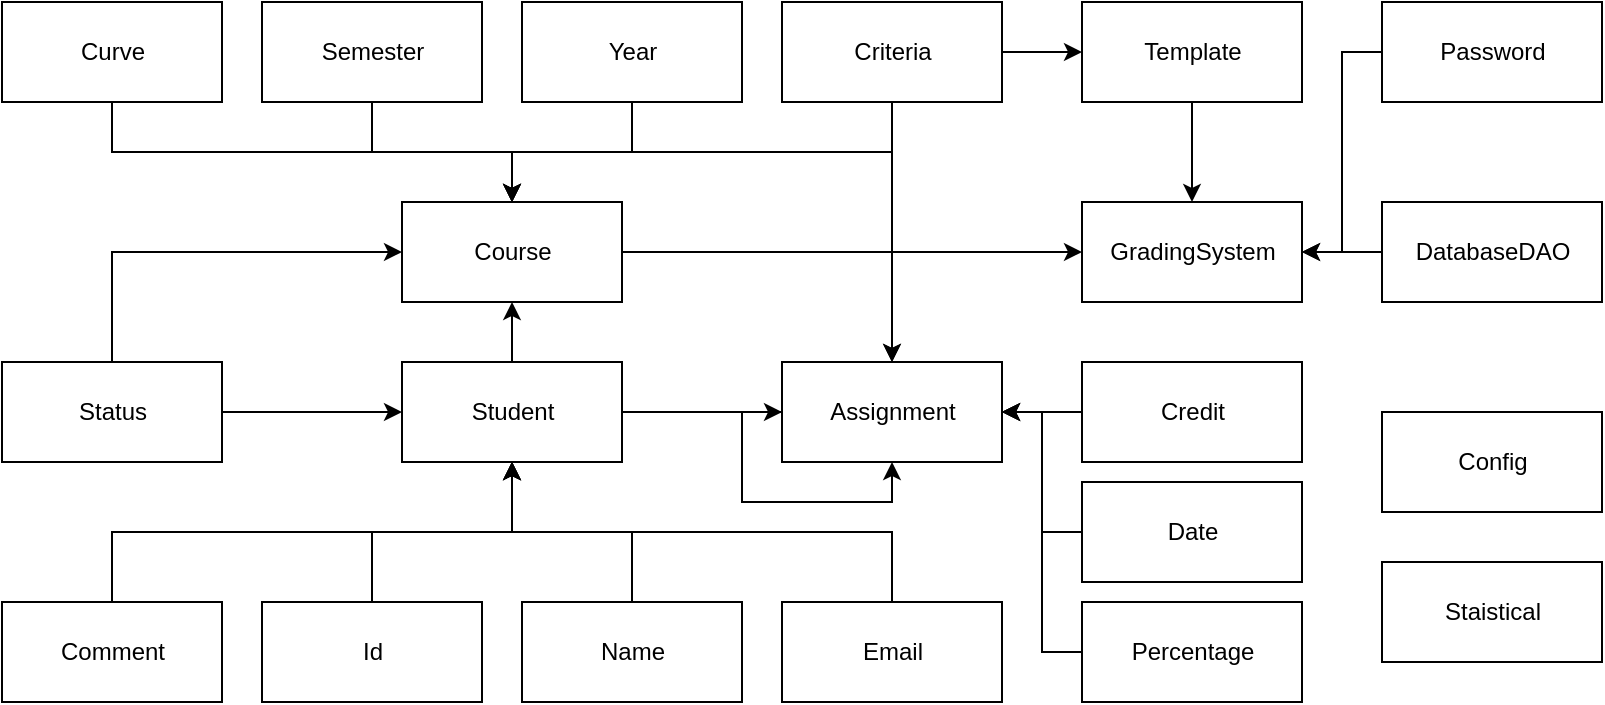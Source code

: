 <mxfile version="12.1.0" type="device" pages="1"><diagram id="Vmxz_oQ0zAqNxiDn2297" name="Page-1"><mxGraphModel dx="944" dy="725" grid="1" gridSize="10" guides="1" tooltips="1" connect="1" arrows="1" fold="1" page="1" pageScale="1" pageWidth="850" pageHeight="1100" math="0" shadow="0"><root><mxCell id="0"/><mxCell id="1" parent="0"/><mxCell id="QTuZ0rvAVYJmhJvo3z0P-57" style="edgeStyle=orthogonalEdgeStyle;rounded=0;orthogonalLoop=1;jettySize=auto;html=1;exitX=0;exitY=0.5;exitDx=0;exitDy=0;entryX=0.5;entryY=1;entryDx=0;entryDy=0;" edge="1" parent="1" source="QTuZ0rvAVYJmhJvo3z0P-20" target="QTuZ0rvAVYJmhJvo3z0P-20"><mxGeometry relative="1" as="geometry"><mxPoint x="510" y="500" as="targetPoint"/></mxGeometry></mxCell><mxCell id="QTuZ0rvAVYJmhJvo3z0P-20" value="Assignment" style="html=1;" vertex="1" parent="1"><mxGeometry x="560" y="520" width="110" height="50" as="geometry"/></mxCell><mxCell id="QTuZ0rvAVYJmhJvo3z0P-42" style="edgeStyle=orthogonalEdgeStyle;rounded=0;orthogonalLoop=1;jettySize=auto;html=1;exitX=0.5;exitY=0;exitDx=0;exitDy=0;entryX=0.5;entryY=1;entryDx=0;entryDy=0;" edge="1" parent="1" source="QTuZ0rvAVYJmhJvo3z0P-21" target="QTuZ0rvAVYJmhJvo3z0P-37"><mxGeometry relative="1" as="geometry"/></mxCell><mxCell id="QTuZ0rvAVYJmhJvo3z0P-21" value="Comment" style="html=1;" vertex="1" parent="1"><mxGeometry x="170" y="640" width="110" height="50" as="geometry"/></mxCell><mxCell id="QTuZ0rvAVYJmhJvo3z0P-22" value="Config" style="html=1;" vertex="1" parent="1"><mxGeometry x="860" y="545" width="110" height="50" as="geometry"/></mxCell><mxCell id="QTuZ0rvAVYJmhJvo3z0P-55" style="edgeStyle=orthogonalEdgeStyle;rounded=0;orthogonalLoop=1;jettySize=auto;html=1;exitX=1;exitY=0.5;exitDx=0;exitDy=0;entryX=0.5;entryY=0;entryDx=0;entryDy=0;" edge="1" parent="1" source="QTuZ0rvAVYJmhJvo3z0P-23" target="QTuZ0rvAVYJmhJvo3z0P-20"><mxGeometry relative="1" as="geometry"/></mxCell><mxCell id="QTuZ0rvAVYJmhJvo3z0P-68" style="edgeStyle=orthogonalEdgeStyle;rounded=0;orthogonalLoop=1;jettySize=auto;html=1;exitX=1;exitY=0.5;exitDx=0;exitDy=0;entryX=0;entryY=0.5;entryDx=0;entryDy=0;" edge="1" parent="1" source="QTuZ0rvAVYJmhJvo3z0P-23" target="QTuZ0rvAVYJmhJvo3z0P-29"><mxGeometry relative="1" as="geometry"/></mxCell><mxCell id="QTuZ0rvAVYJmhJvo3z0P-23" value="Course" style="html=1;" vertex="1" parent="1"><mxGeometry x="370" y="440" width="110" height="50" as="geometry"/></mxCell><mxCell id="QTuZ0rvAVYJmhJvo3z0P-51" style="edgeStyle=orthogonalEdgeStyle;rounded=0;orthogonalLoop=1;jettySize=auto;html=1;exitX=0.5;exitY=1;exitDx=0;exitDy=0;entryX=0.5;entryY=0;entryDx=0;entryDy=0;" edge="1" parent="1" source="QTuZ0rvAVYJmhJvo3z0P-24" target="QTuZ0rvAVYJmhJvo3z0P-23"><mxGeometry relative="1" as="geometry"><mxPoint x="460" y="410" as="targetPoint"/></mxGeometry></mxCell><mxCell id="QTuZ0rvAVYJmhJvo3z0P-60" style="edgeStyle=orthogonalEdgeStyle;rounded=0;orthogonalLoop=1;jettySize=auto;html=1;exitX=1;exitY=0.5;exitDx=0;exitDy=0;entryX=0;entryY=0.5;entryDx=0;entryDy=0;" edge="1" parent="1" source="QTuZ0rvAVYJmhJvo3z0P-24" target="QTuZ0rvAVYJmhJvo3z0P-38"><mxGeometry relative="1" as="geometry"/></mxCell><mxCell id="QTuZ0rvAVYJmhJvo3z0P-66" style="edgeStyle=orthogonalEdgeStyle;rounded=0;orthogonalLoop=1;jettySize=auto;html=1;exitX=0.5;exitY=1;exitDx=0;exitDy=0;entryX=0.5;entryY=0;entryDx=0;entryDy=0;" edge="1" parent="1" source="QTuZ0rvAVYJmhJvo3z0P-24" target="QTuZ0rvAVYJmhJvo3z0P-20"><mxGeometry relative="1" as="geometry"/></mxCell><mxCell id="QTuZ0rvAVYJmhJvo3z0P-24" value="Criteria" style="html=1;" vertex="1" parent="1"><mxGeometry x="560" y="340" width="110" height="50" as="geometry"/></mxCell><mxCell id="QTuZ0rvAVYJmhJvo3z0P-48" style="edgeStyle=orthogonalEdgeStyle;rounded=0;orthogonalLoop=1;jettySize=auto;html=1;exitX=0.5;exitY=1;exitDx=0;exitDy=0;entryX=0.5;entryY=0;entryDx=0;entryDy=0;" edge="1" parent="1" source="QTuZ0rvAVYJmhJvo3z0P-25" target="QTuZ0rvAVYJmhJvo3z0P-23"><mxGeometry relative="1" as="geometry"/></mxCell><mxCell id="QTuZ0rvAVYJmhJvo3z0P-25" value="Curve" style="html=1;" vertex="1" parent="1"><mxGeometry x="170" y="340" width="110" height="50" as="geometry"/></mxCell><mxCell id="QTuZ0rvAVYJmhJvo3z0P-70" style="edgeStyle=orthogonalEdgeStyle;rounded=0;orthogonalLoop=1;jettySize=auto;html=1;exitX=0;exitY=0.5;exitDx=0;exitDy=0;entryX=1;entryY=0.5;entryDx=0;entryDy=0;" edge="1" parent="1" source="QTuZ0rvAVYJmhJvo3z0P-26" target="QTuZ0rvAVYJmhJvo3z0P-29"><mxGeometry relative="1" as="geometry"/></mxCell><mxCell id="QTuZ0rvAVYJmhJvo3z0P-26" value="DatabaseDAO" style="html=1;" vertex="1" parent="1"><mxGeometry x="860" y="440" width="110" height="50" as="geometry"/></mxCell><mxCell id="QTuZ0rvAVYJmhJvo3z0P-53" style="edgeStyle=orthogonalEdgeStyle;rounded=0;orthogonalLoop=1;jettySize=auto;html=1;exitX=0;exitY=0.5;exitDx=0;exitDy=0;entryX=1;entryY=0.5;entryDx=0;entryDy=0;" edge="1" parent="1" source="QTuZ0rvAVYJmhJvo3z0P-27" target="QTuZ0rvAVYJmhJvo3z0P-20"><mxGeometry relative="1" as="geometry"><mxPoint x="590" y="500" as="targetPoint"/></mxGeometry></mxCell><mxCell id="QTuZ0rvAVYJmhJvo3z0P-27" value="Date" style="html=1;" vertex="1" parent="1"><mxGeometry x="710" y="580" width="110" height="50" as="geometry"/></mxCell><mxCell id="QTuZ0rvAVYJmhJvo3z0P-45" style="edgeStyle=orthogonalEdgeStyle;rounded=0;orthogonalLoop=1;jettySize=auto;html=1;exitX=0.5;exitY=0;exitDx=0;exitDy=0;entryX=0.5;entryY=1;entryDx=0;entryDy=0;" edge="1" parent="1" source="QTuZ0rvAVYJmhJvo3z0P-28" target="QTuZ0rvAVYJmhJvo3z0P-37"><mxGeometry relative="1" as="geometry"/></mxCell><mxCell id="QTuZ0rvAVYJmhJvo3z0P-28" value="Email" style="html=1;" vertex="1" parent="1"><mxGeometry x="560" y="640" width="110" height="50" as="geometry"/></mxCell><mxCell id="QTuZ0rvAVYJmhJvo3z0P-29" value="GradingSystem" style="html=1;" vertex="1" parent="1"><mxGeometry x="710" y="440" width="110" height="50" as="geometry"/></mxCell><mxCell id="QTuZ0rvAVYJmhJvo3z0P-67" style="edgeStyle=orthogonalEdgeStyle;rounded=0;orthogonalLoop=1;jettySize=auto;html=1;exitX=0.5;exitY=0;exitDx=0;exitDy=0;entryX=0.5;entryY=1;entryDx=0;entryDy=0;" edge="1" parent="1" source="QTuZ0rvAVYJmhJvo3z0P-30" target="QTuZ0rvAVYJmhJvo3z0P-37"><mxGeometry relative="1" as="geometry"/></mxCell><mxCell id="QTuZ0rvAVYJmhJvo3z0P-30" value="Id" style="html=1;" vertex="1" parent="1"><mxGeometry x="300" y="640" width="110" height="50" as="geometry"/></mxCell><mxCell id="QTuZ0rvAVYJmhJvo3z0P-44" style="edgeStyle=orthogonalEdgeStyle;rounded=0;orthogonalLoop=1;jettySize=auto;html=1;exitX=0.5;exitY=0;exitDx=0;exitDy=0;entryX=0.5;entryY=1;entryDx=0;entryDy=0;" edge="1" parent="1" source="QTuZ0rvAVYJmhJvo3z0P-31" target="QTuZ0rvAVYJmhJvo3z0P-37"><mxGeometry relative="1" as="geometry"><mxPoint x="400" y="590" as="targetPoint"/></mxGeometry></mxCell><mxCell id="QTuZ0rvAVYJmhJvo3z0P-31" value="Name" style="html=1;" vertex="1" parent="1"><mxGeometry x="430" y="640" width="110" height="50" as="geometry"/></mxCell><mxCell id="QTuZ0rvAVYJmhJvo3z0P-71" style="edgeStyle=orthogonalEdgeStyle;rounded=0;orthogonalLoop=1;jettySize=auto;html=1;exitX=0;exitY=0.5;exitDx=0;exitDy=0;entryX=1;entryY=0.5;entryDx=0;entryDy=0;" edge="1" parent="1" source="QTuZ0rvAVYJmhJvo3z0P-32" target="QTuZ0rvAVYJmhJvo3z0P-29"><mxGeometry relative="1" as="geometry"><mxPoint x="840" y="490" as="targetPoint"/></mxGeometry></mxCell><mxCell id="QTuZ0rvAVYJmhJvo3z0P-32" value="Password" style="html=1;" vertex="1" parent="1"><mxGeometry x="860" y="340" width="110" height="50" as="geometry"/></mxCell><mxCell id="QTuZ0rvAVYJmhJvo3z0P-52" style="edgeStyle=orthogonalEdgeStyle;rounded=0;orthogonalLoop=1;jettySize=auto;html=1;exitX=0;exitY=0.5;exitDx=0;exitDy=0;entryX=1;entryY=0.5;entryDx=0;entryDy=0;" edge="1" parent="1" source="QTuZ0rvAVYJmhJvo3z0P-33" target="QTuZ0rvAVYJmhJvo3z0P-20"><mxGeometry relative="1" as="geometry"/></mxCell><mxCell id="QTuZ0rvAVYJmhJvo3z0P-33" value="Percentage" style="html=1;" vertex="1" parent="1"><mxGeometry x="710" y="640" width="110" height="50" as="geometry"/></mxCell><mxCell id="QTuZ0rvAVYJmhJvo3z0P-49" style="edgeStyle=orthogonalEdgeStyle;rounded=0;orthogonalLoop=1;jettySize=auto;html=1;exitX=0.5;exitY=1;exitDx=0;exitDy=0;entryX=0.5;entryY=0;entryDx=0;entryDy=0;" edge="1" parent="1" source="QTuZ0rvAVYJmhJvo3z0P-34" target="QTuZ0rvAVYJmhJvo3z0P-23"><mxGeometry relative="1" as="geometry"/></mxCell><mxCell id="QTuZ0rvAVYJmhJvo3z0P-34" value="Semester" style="html=1;" vertex="1" parent="1"><mxGeometry x="300" y="340" width="110" height="50" as="geometry"/></mxCell><mxCell id="QTuZ0rvAVYJmhJvo3z0P-35" value="Staistical" style="html=1;" vertex="1" parent="1"><mxGeometry x="860" y="620" width="110" height="50" as="geometry"/></mxCell><mxCell id="QTuZ0rvAVYJmhJvo3z0P-47" style="edgeStyle=orthogonalEdgeStyle;rounded=0;orthogonalLoop=1;jettySize=auto;html=1;exitX=0.5;exitY=0;exitDx=0;exitDy=0;entryX=0;entryY=0.5;entryDx=0;entryDy=0;" edge="1" parent="1" source="QTuZ0rvAVYJmhJvo3z0P-36" target="QTuZ0rvAVYJmhJvo3z0P-23"><mxGeometry relative="1" as="geometry"/></mxCell><mxCell id="QTuZ0rvAVYJmhJvo3z0P-59" style="edgeStyle=orthogonalEdgeStyle;rounded=0;orthogonalLoop=1;jettySize=auto;html=1;exitX=1;exitY=0.5;exitDx=0;exitDy=0;entryX=0;entryY=0.5;entryDx=0;entryDy=0;" edge="1" parent="1" source="QTuZ0rvAVYJmhJvo3z0P-36" target="QTuZ0rvAVYJmhJvo3z0P-37"><mxGeometry relative="1" as="geometry"/></mxCell><mxCell id="QTuZ0rvAVYJmhJvo3z0P-36" value="Status" style="html=1;" vertex="1" parent="1"><mxGeometry x="170" y="520" width="110" height="50" as="geometry"/></mxCell><mxCell id="QTuZ0rvAVYJmhJvo3z0P-46" style="edgeStyle=orthogonalEdgeStyle;rounded=0;orthogonalLoop=1;jettySize=auto;html=1;exitX=0.5;exitY=0;exitDx=0;exitDy=0;entryX=0.5;entryY=1;entryDx=0;entryDy=0;" edge="1" parent="1" source="QTuZ0rvAVYJmhJvo3z0P-37" target="QTuZ0rvAVYJmhJvo3z0P-23"><mxGeometry relative="1" as="geometry"/></mxCell><mxCell id="QTuZ0rvAVYJmhJvo3z0P-58" style="edgeStyle=orthogonalEdgeStyle;rounded=0;orthogonalLoop=1;jettySize=auto;html=1;exitX=1;exitY=0.5;exitDx=0;exitDy=0;entryX=0;entryY=0.5;entryDx=0;entryDy=0;" edge="1" parent="1" source="QTuZ0rvAVYJmhJvo3z0P-37" target="QTuZ0rvAVYJmhJvo3z0P-20"><mxGeometry relative="1" as="geometry"/></mxCell><mxCell id="QTuZ0rvAVYJmhJvo3z0P-37" value="Student" style="html=1;" vertex="1" parent="1"><mxGeometry x="370" y="520" width="110" height="50" as="geometry"/></mxCell><mxCell id="QTuZ0rvAVYJmhJvo3z0P-69" style="edgeStyle=orthogonalEdgeStyle;rounded=0;orthogonalLoop=1;jettySize=auto;html=1;exitX=0.5;exitY=1;exitDx=0;exitDy=0;entryX=0.5;entryY=0;entryDx=0;entryDy=0;" edge="1" parent="1" source="QTuZ0rvAVYJmhJvo3z0P-38" target="QTuZ0rvAVYJmhJvo3z0P-29"><mxGeometry relative="1" as="geometry"/></mxCell><mxCell id="QTuZ0rvAVYJmhJvo3z0P-38" value="Template" style="html=1;" vertex="1" parent="1"><mxGeometry x="710" y="340" width="110" height="50" as="geometry"/></mxCell><mxCell id="QTuZ0rvAVYJmhJvo3z0P-50" style="edgeStyle=orthogonalEdgeStyle;rounded=0;orthogonalLoop=1;jettySize=auto;html=1;exitX=0.5;exitY=1;exitDx=0;exitDy=0;entryX=0.5;entryY=0;entryDx=0;entryDy=0;" edge="1" parent="1" source="QTuZ0rvAVYJmhJvo3z0P-39" target="QTuZ0rvAVYJmhJvo3z0P-23"><mxGeometry relative="1" as="geometry"/></mxCell><mxCell id="QTuZ0rvAVYJmhJvo3z0P-39" value="Year" style="html=1;" vertex="1" parent="1"><mxGeometry x="430" y="340" width="110" height="50" as="geometry"/></mxCell><mxCell id="QTuZ0rvAVYJmhJvo3z0P-54" style="edgeStyle=orthogonalEdgeStyle;rounded=0;orthogonalLoop=1;jettySize=auto;html=1;exitX=0;exitY=0.5;exitDx=0;exitDy=0;entryX=1;entryY=0.5;entryDx=0;entryDy=0;" edge="1" parent="1" source="QTuZ0rvAVYJmhJvo3z0P-40" target="QTuZ0rvAVYJmhJvo3z0P-20"><mxGeometry relative="1" as="geometry"/></mxCell><mxCell id="QTuZ0rvAVYJmhJvo3z0P-40" value="Credit" style="html=1;" vertex="1" parent="1"><mxGeometry x="710" y="520" width="110" height="50" as="geometry"/></mxCell></root></mxGraphModel></diagram></mxfile>